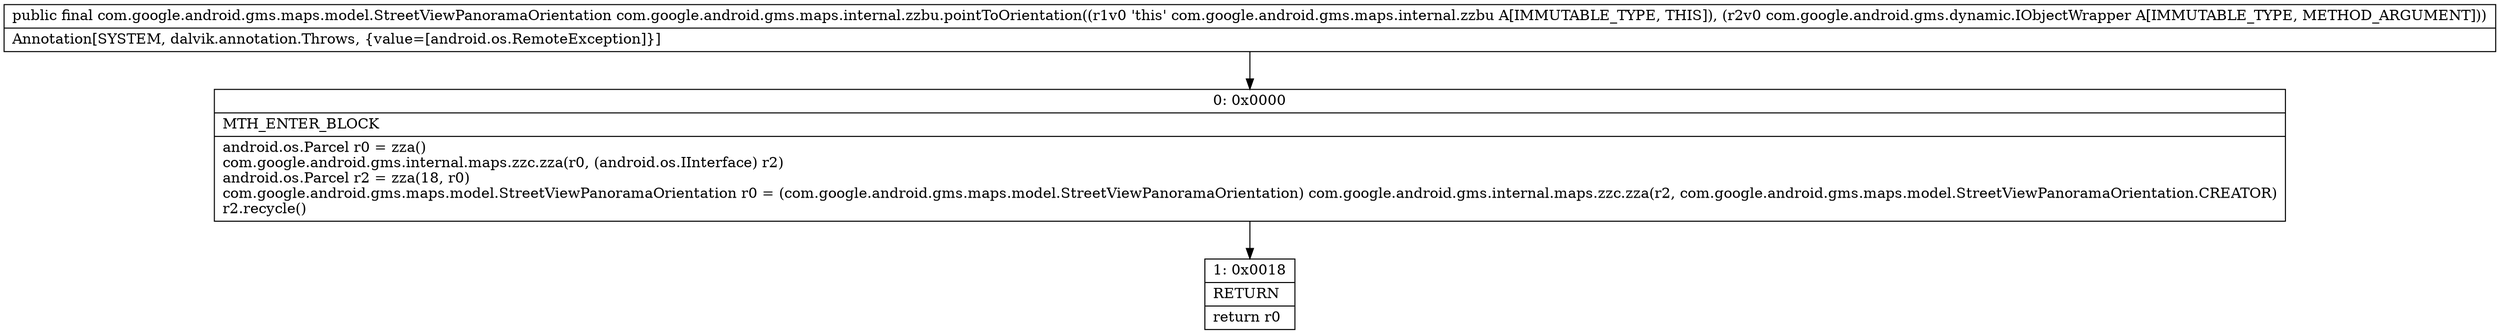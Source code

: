 digraph "CFG forcom.google.android.gms.maps.internal.zzbu.pointToOrientation(Lcom\/google\/android\/gms\/dynamic\/IObjectWrapper;)Lcom\/google\/android\/gms\/maps\/model\/StreetViewPanoramaOrientation;" {
Node_0 [shape=record,label="{0\:\ 0x0000|MTH_ENTER_BLOCK\l|android.os.Parcel r0 = zza()\lcom.google.android.gms.internal.maps.zzc.zza(r0, (android.os.IInterface) r2)\landroid.os.Parcel r2 = zza(18, r0)\lcom.google.android.gms.maps.model.StreetViewPanoramaOrientation r0 = (com.google.android.gms.maps.model.StreetViewPanoramaOrientation) com.google.android.gms.internal.maps.zzc.zza(r2, com.google.android.gms.maps.model.StreetViewPanoramaOrientation.CREATOR)\lr2.recycle()\l}"];
Node_1 [shape=record,label="{1\:\ 0x0018|RETURN\l|return r0\l}"];
MethodNode[shape=record,label="{public final com.google.android.gms.maps.model.StreetViewPanoramaOrientation com.google.android.gms.maps.internal.zzbu.pointToOrientation((r1v0 'this' com.google.android.gms.maps.internal.zzbu A[IMMUTABLE_TYPE, THIS]), (r2v0 com.google.android.gms.dynamic.IObjectWrapper A[IMMUTABLE_TYPE, METHOD_ARGUMENT]))  | Annotation[SYSTEM, dalvik.annotation.Throws, \{value=[android.os.RemoteException]\}]\l}"];
MethodNode -> Node_0;
Node_0 -> Node_1;
}

